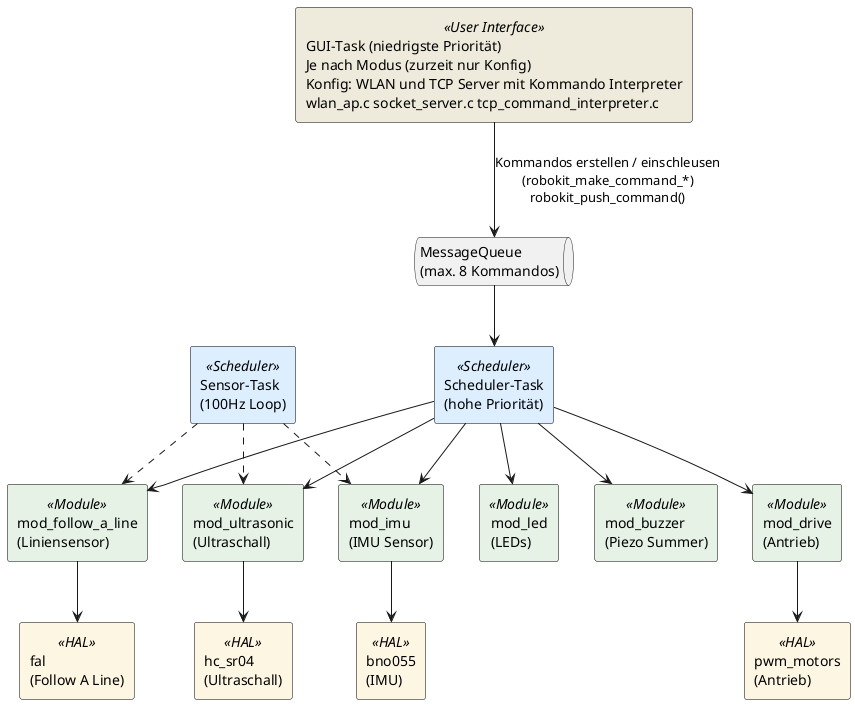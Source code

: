@startuml
skinparam rectangle {
  BackgroundColor<<User Interface>> #EEEBDC
  BackgroundColor<<Scheduler>> #DDEEFF
  BackgroundColor<<Module>> #E6F2E6
  BackgroundColor<<HAL>> #FDF6E3
  BorderColor Black
}


rectangle "GUI-Task (niedrigste Priorität)\nJe nach Modus (zurzeit nur Konfig)\nKonfig: WLAN und TCP Server mit Kommando Interpreter\nwlan_ap.c socket_server.c tcp_command_interpreter.c" <<User Interface>> as TCPInterpreter

queue KommandoQueue as "MessageQueue\n(max. 8 Kommandos)"
TCPInterpreter --> KommandoQueue : Kommandos erstellen / einschleusen\n(robokit_make_command_*)\nrobokit_push_command()

rectangle "Scheduler-Task\n(hohe Priorität)" <<Scheduler>> as Scheduler
KommandoQueue --> Scheduler


rectangle "mod_imu\n(IMU Sensor)" <<Module>> as ModIMU
rectangle "mod_ultrasonic\n(Ultraschall)" <<Module>> as ModUltra
rectangle "mod_follow_a_line\n(Liniensensor)" <<Module>> as ModFAL
rectangle "mod_drive\n(Antrieb)" <<Module>> as ModDrive
rectangle "mod_led\n(LEDs)" <<Module>> as ModLED
rectangle "mod_buzzer\n(Piezo Summer)" <<Module>> as ModBuz

Scheduler --> ModDrive
Scheduler --> ModLED
Scheduler --> ModIMU
Scheduler --> ModUltra
Scheduler --> ModFAL
Scheduler --> ModBuz

rectangle "Sensor-Task\n(100Hz Loop)" <<Scheduler>> as SensorTask
SensorTask ..> ModFAL
SensorTask ..> ModIMU
SensorTask ..> ModUltra

rectangle "pwm_motors\n(Antrieb)" <<HAL>> as HALDrive
rectangle "bno055\n(IMU)" <<HAL>> as HALIMU
rectangle "hc_sr04\n(Ultraschall)" <<HAL>> as HALUltra
rectangle "fal\n(Follow A Line)" <<HAL>> as HALFAL

ModDrive --> HALDrive
ModIMU --> HALIMU
ModUltra --> HALUltra
ModFAL --> HALFAL
@enduml